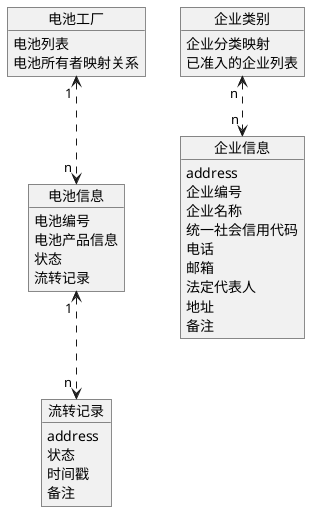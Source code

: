 @startuml
'https://plantuml.com/object-diagram

object 电池信息
电池信息 : 电池编号
电池信息 : 电池产品信息
电池信息 : 状态
电池信息 : 流转记录

object 流转记录
流转记录 : address
流转记录 : 状态
流转记录 : 时间戳
流转记录 : 备注

object 电池工厂
电池工厂 : 电池列表
电池工厂 : 电池所有者映射关系

电池信息 "1 " <..> "n " 流转记录
电池工厂 "1 " <..> "n " 电池信息

object 企业信息
企业信息 : address
企业信息 : 企业编号
企业信息 : 企业名称
企业信息 : 统一社会信用代码
企业信息 : 电话
企业信息 : 邮箱
企业信息 : 法定代表人
企业信息 : 地址
企业信息 : 备注

object 企业类别
企业类别 : 企业分类映射
企业类别 : 已准入的企业列表

企业类别 "n " <..> "n " 企业信息

'object 积分

'object 积分交易

@enduml
